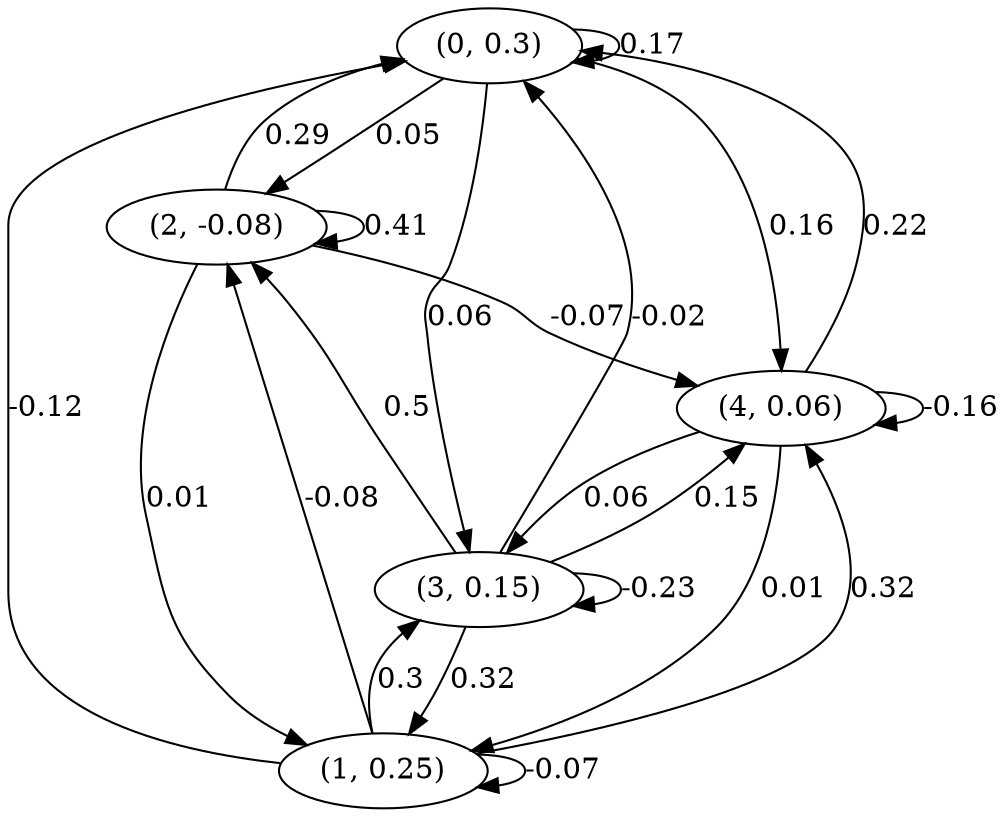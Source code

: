 digraph {
    0 [ label = "(0, 0.3)" ]
    1 [ label = "(1, 0.25)" ]
    2 [ label = "(2, -0.08)" ]
    3 [ label = "(3, 0.15)" ]
    4 [ label = "(4, 0.06)" ]
    0 -> 0 [ label = "0.17" ]
    1 -> 1 [ label = "-0.07" ]
    2 -> 2 [ label = "0.41" ]
    3 -> 3 [ label = "-0.23" ]
    4 -> 4 [ label = "-0.16" ]
    1 -> 0 [ label = "-0.12" ]
    2 -> 0 [ label = "0.29" ]
    3 -> 0 [ label = "-0.02" ]
    4 -> 0 [ label = "0.22" ]
    2 -> 1 [ label = "0.01" ]
    3 -> 1 [ label = "0.32" ]
    4 -> 1 [ label = "0.01" ]
    0 -> 2 [ label = "0.05" ]
    1 -> 2 [ label = "-0.08" ]
    3 -> 2 [ label = "0.5" ]
    0 -> 3 [ label = "0.06" ]
    1 -> 3 [ label = "0.3" ]
    4 -> 3 [ label = "0.06" ]
    0 -> 4 [ label = "0.16" ]
    1 -> 4 [ label = "0.32" ]
    2 -> 4 [ label = "-0.07" ]
    3 -> 4 [ label = "0.15" ]
}

